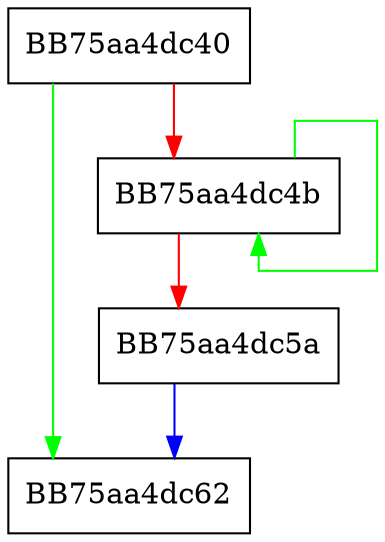 digraph Decrypt {
  node [shape="box"];
  graph [splines=ortho];
  BB75aa4dc40 -> BB75aa4dc62 [color="green"];
  BB75aa4dc40 -> BB75aa4dc4b [color="red"];
  BB75aa4dc4b -> BB75aa4dc4b [color="green"];
  BB75aa4dc4b -> BB75aa4dc5a [color="red"];
  BB75aa4dc5a -> BB75aa4dc62 [color="blue"];
}